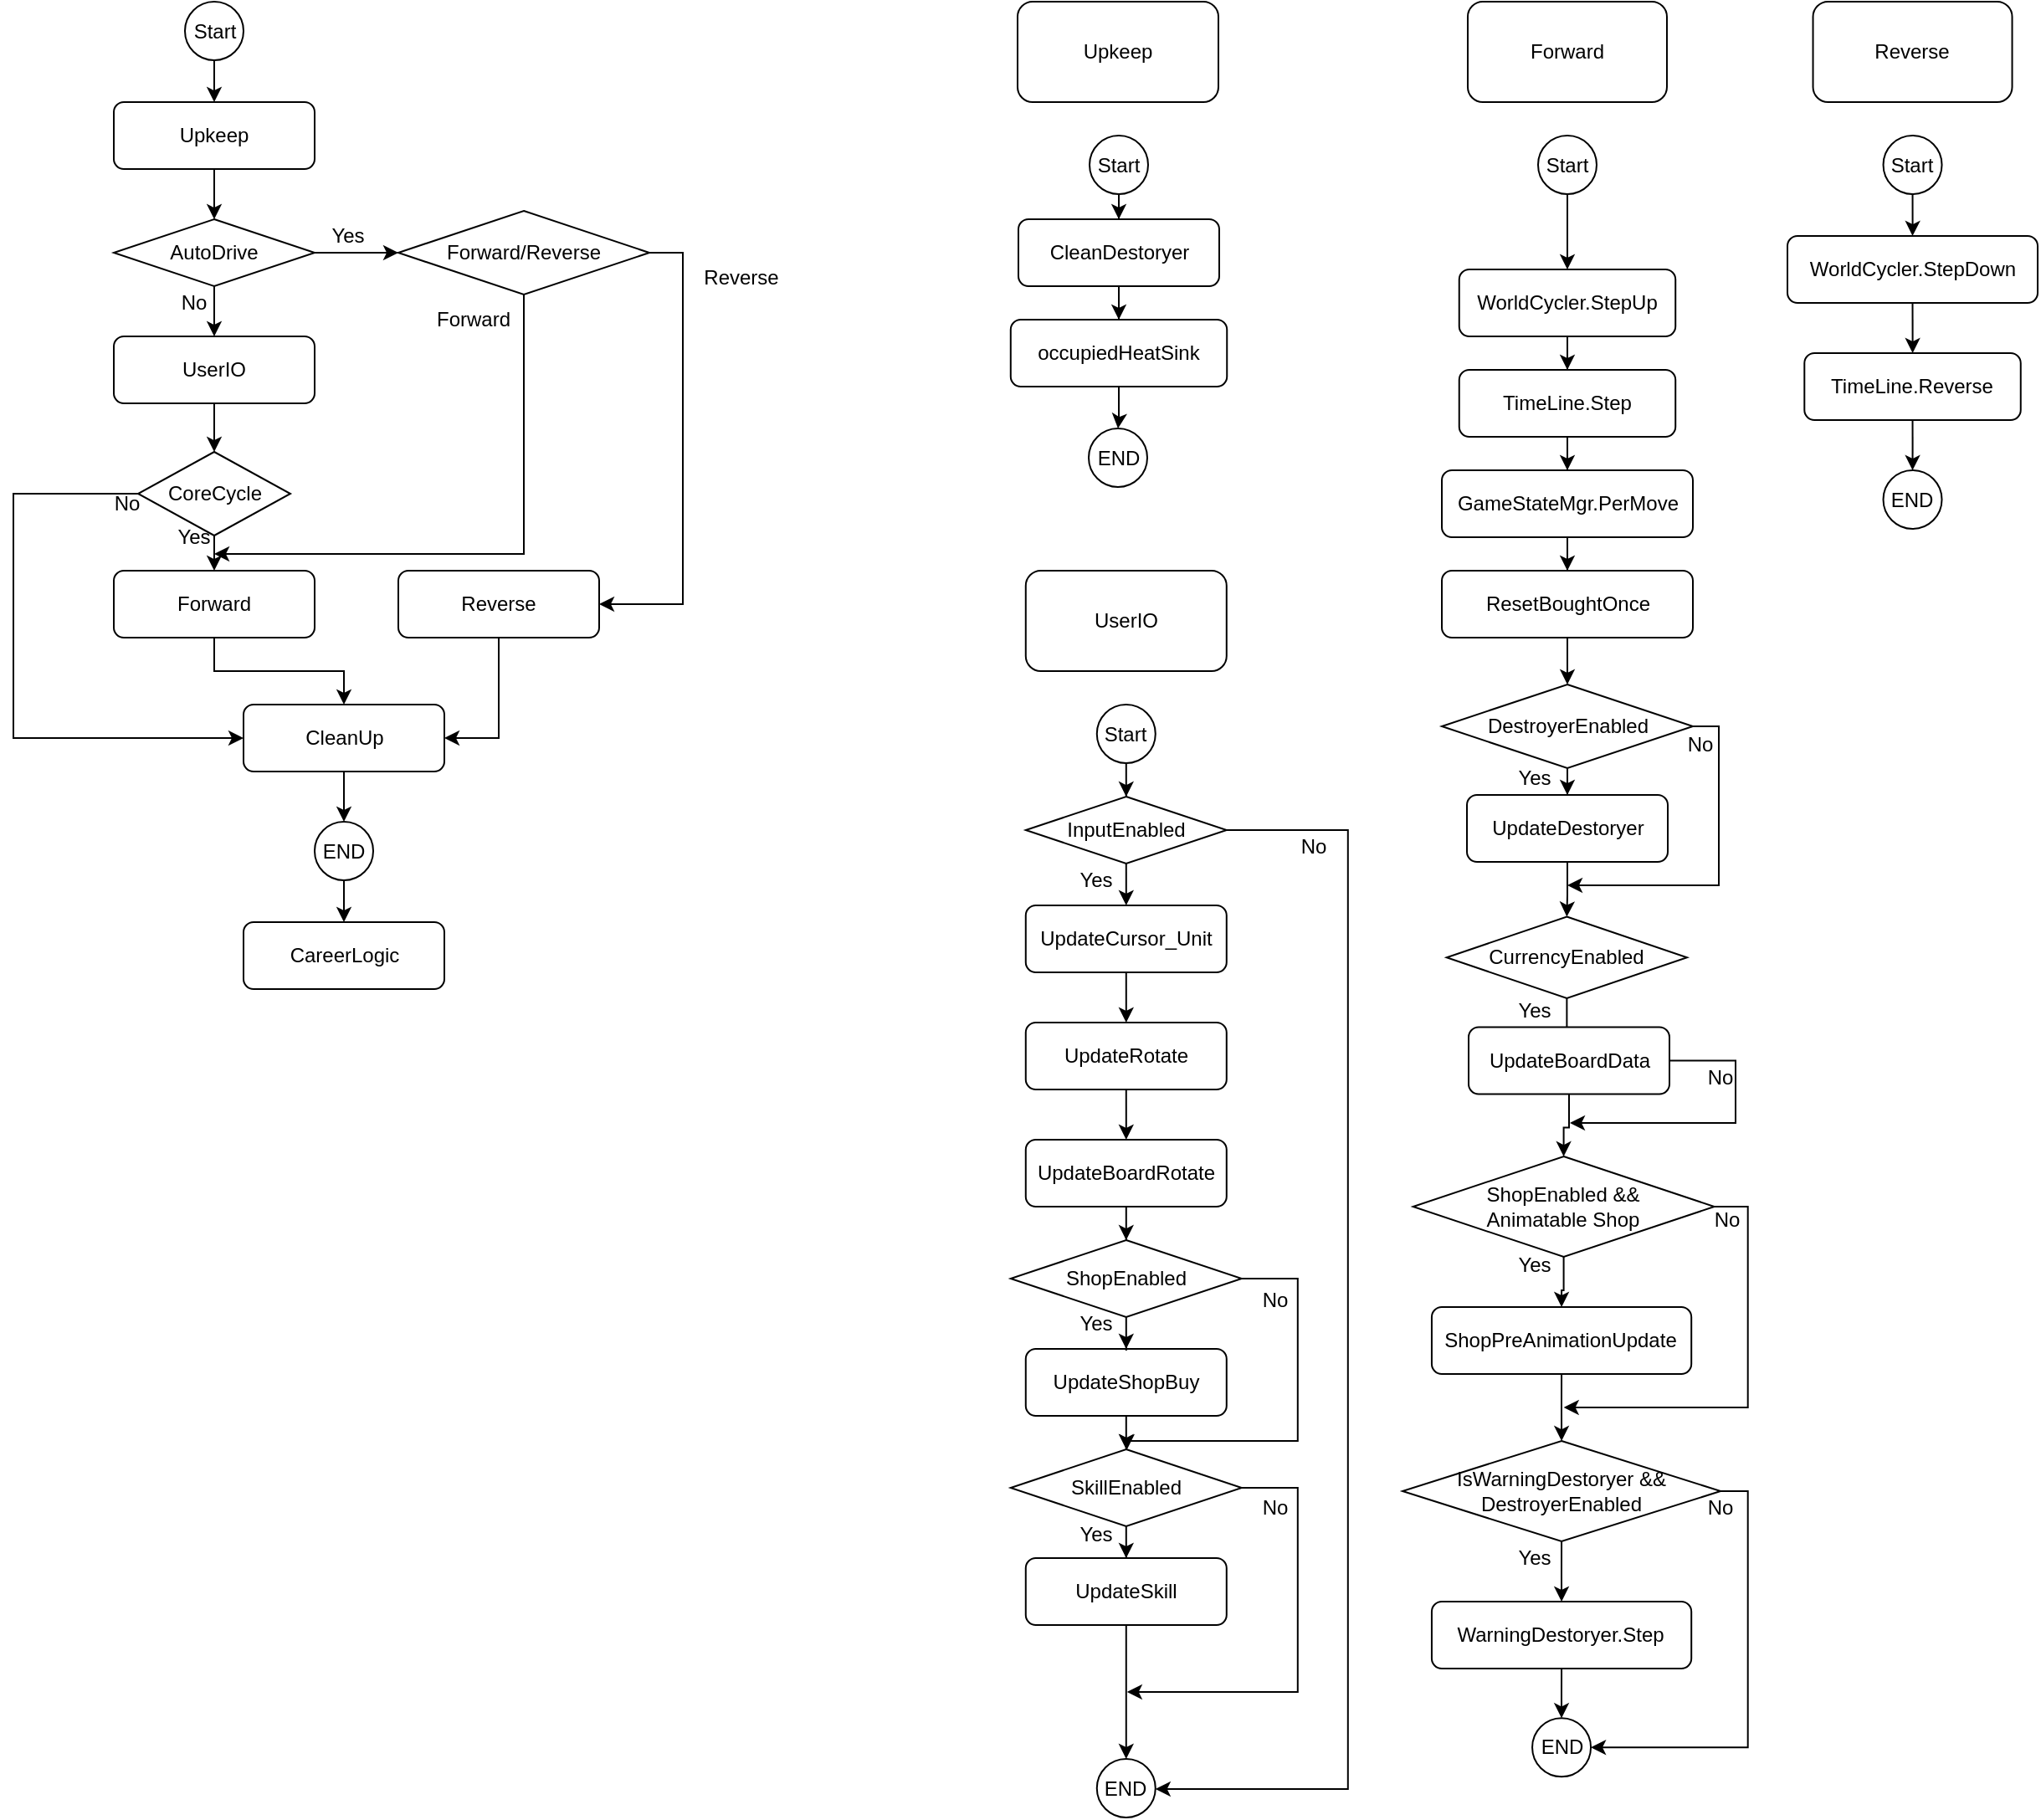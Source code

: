 <mxfile version="13.8.0" type="device"><diagram id="Ub89N-cGmiCiXLFI5kjl" name="Page-1"><mxGraphModel dx="2089" dy="1291" grid="1" gridSize="10" guides="1" tooltips="1" connect="1" arrows="1" fold="1" page="1" pageScale="1" pageWidth="827" pageHeight="1169" math="0" shadow="0"><root><mxCell id="0"/><mxCell id="1" parent="0"/><mxCell id="6K3db8Ul0f14xqEDTR-G-108" style="edgeStyle=orthogonalEdgeStyle;rounded=0;orthogonalLoop=1;jettySize=auto;html=1;" parent="1" source="6K3db8Ul0f14xqEDTR-G-109" target="6K3db8Ul0f14xqEDTR-G-139" edge="1"><mxGeometry relative="1" as="geometry"/></mxCell><mxCell id="6K3db8Ul0f14xqEDTR-G-148" style="edgeStyle=orthogonalEdgeStyle;rounded=0;orthogonalLoop=1;jettySize=auto;html=1;" parent="1" source="6K3db8Ul0f14xqEDTR-G-109" target="6K3db8Ul0f14xqEDTR-G-147" edge="1"><mxGeometry relative="1" as="geometry"/></mxCell><mxCell id="6K3db8Ul0f14xqEDTR-G-109" value="&lt;span&gt;AutoDrive&lt;/span&gt;" style="rhombus;whiteSpace=wrap;html=1;" parent="1" vertex="1"><mxGeometry x="180" y="210" width="120" height="40" as="geometry"/></mxCell><mxCell id="6K3db8Ul0f14xqEDTR-G-122" style="edgeStyle=orthogonalEdgeStyle;rounded=0;orthogonalLoop=1;jettySize=auto;html=1;entryX=0.5;entryY=0;entryDx=0;entryDy=0;" parent="1" source="6K3db8Ul0f14xqEDTR-G-124" target="6K3db8Ul0f14xqEDTR-G-126" edge="1"><mxGeometry relative="1" as="geometry"/></mxCell><mxCell id="6K3db8Ul0f14xqEDTR-G-154" style="edgeStyle=orthogonalEdgeStyle;rounded=0;orthogonalLoop=1;jettySize=auto;html=1;entryX=0;entryY=0.5;entryDx=0;entryDy=0;" parent="1" source="6K3db8Ul0f14xqEDTR-G-124" target="6K3db8Ul0f14xqEDTR-G-144" edge="1"><mxGeometry relative="1" as="geometry"><Array as="points"><mxPoint x="120" y="374"/><mxPoint x="120" y="520"/></Array></mxGeometry></mxCell><mxCell id="6K3db8Ul0f14xqEDTR-G-124" value="CoreCycle" style="rhombus;whiteSpace=wrap;html=1;" parent="1" vertex="1"><mxGeometry x="194.5" y="349" width="91" height="50" as="geometry"/></mxCell><mxCell id="6K3db8Ul0f14xqEDTR-G-152" style="edgeStyle=orthogonalEdgeStyle;rounded=0;orthogonalLoop=1;jettySize=auto;html=1;exitX=0.5;exitY=1;exitDx=0;exitDy=0;" parent="1" source="6K3db8Ul0f14xqEDTR-G-126" target="6K3db8Ul0f14xqEDTR-G-144" edge="1"><mxGeometry relative="1" as="geometry"/></mxCell><mxCell id="6K3db8Ul0f14xqEDTR-G-126" value="Forward" style="rounded=1;whiteSpace=wrap;html=1;" parent="1" vertex="1"><mxGeometry x="180" y="420" width="120" height="40" as="geometry"/></mxCell><mxCell id="6K3db8Ul0f14xqEDTR-G-153" style="edgeStyle=orthogonalEdgeStyle;rounded=0;orthogonalLoop=1;jettySize=auto;html=1;entryX=1;entryY=0.5;entryDx=0;entryDy=0;" parent="1" source="6K3db8Ul0f14xqEDTR-G-136" target="6K3db8Ul0f14xqEDTR-G-144" edge="1"><mxGeometry relative="1" as="geometry"/></mxCell><mxCell id="6K3db8Ul0f14xqEDTR-G-136" value="Reverse" style="rounded=1;whiteSpace=wrap;html=1;" parent="1" vertex="1"><mxGeometry x="350" y="420" width="120" height="40" as="geometry"/></mxCell><mxCell id="6K3db8Ul0f14xqEDTR-G-150" style="edgeStyle=orthogonalEdgeStyle;rounded=0;orthogonalLoop=1;jettySize=auto;html=1;" parent="1" source="6K3db8Ul0f14xqEDTR-G-139" edge="1"><mxGeometry relative="1" as="geometry"><mxPoint x="240" y="410" as="targetPoint"/><Array as="points"><mxPoint x="425" y="410"/></Array></mxGeometry></mxCell><mxCell id="6K3db8Ul0f14xqEDTR-G-151" style="edgeStyle=orthogonalEdgeStyle;rounded=0;orthogonalLoop=1;jettySize=auto;html=1;entryX=1;entryY=0.5;entryDx=0;entryDy=0;" parent="1" source="6K3db8Ul0f14xqEDTR-G-139" target="6K3db8Ul0f14xqEDTR-G-136" edge="1"><mxGeometry relative="1" as="geometry"><Array as="points"><mxPoint x="520" y="230"/><mxPoint x="520" y="440"/></Array></mxGeometry></mxCell><mxCell id="6K3db8Ul0f14xqEDTR-G-139" value="Forward/Reverse" style="rhombus;whiteSpace=wrap;html=1;" parent="1" vertex="1"><mxGeometry x="350" y="205" width="150" height="50" as="geometry"/></mxCell><mxCell id="6K3db8Ul0f14xqEDTR-G-163" style="edgeStyle=orthogonalEdgeStyle;rounded=0;orthogonalLoop=1;jettySize=auto;html=1;" parent="1" source="6K3db8Ul0f14xqEDTR-G-140" target="6K3db8Ul0f14xqEDTR-G-162" edge="1"><mxGeometry relative="1" as="geometry"/></mxCell><mxCell id="6K3db8Ul0f14xqEDTR-G-140" value="END" style="ellipse;whiteSpace=wrap;html=1;aspect=fixed;" parent="1" vertex="1"><mxGeometry x="300" y="570" width="35" height="35" as="geometry"/></mxCell><mxCell id="6K3db8Ul0f14xqEDTR-G-145" style="edgeStyle=orthogonalEdgeStyle;rounded=0;orthogonalLoop=1;jettySize=auto;html=1;" parent="1" source="6K3db8Ul0f14xqEDTR-G-142" target="6K3db8Ul0f14xqEDTR-G-143" edge="1"><mxGeometry relative="1" as="geometry"/></mxCell><mxCell id="6K3db8Ul0f14xqEDTR-G-142" value="Start" style="ellipse;whiteSpace=wrap;html=1;aspect=fixed;" parent="1" vertex="1"><mxGeometry x="222.5" y="80" width="35" height="35" as="geometry"/></mxCell><mxCell id="6K3db8Ul0f14xqEDTR-G-146" style="edgeStyle=orthogonalEdgeStyle;rounded=0;orthogonalLoop=1;jettySize=auto;html=1;" parent="1" source="6K3db8Ul0f14xqEDTR-G-143" target="6K3db8Ul0f14xqEDTR-G-109" edge="1"><mxGeometry relative="1" as="geometry"/></mxCell><mxCell id="6K3db8Ul0f14xqEDTR-G-143" value="Upkeep" style="rounded=1;whiteSpace=wrap;html=1;" parent="1" vertex="1"><mxGeometry x="180" y="140" width="120" height="40" as="geometry"/></mxCell><mxCell id="6K3db8Ul0f14xqEDTR-G-155" style="edgeStyle=orthogonalEdgeStyle;rounded=0;orthogonalLoop=1;jettySize=auto;html=1;" parent="1" source="6K3db8Ul0f14xqEDTR-G-144" target="6K3db8Ul0f14xqEDTR-G-140" edge="1"><mxGeometry relative="1" as="geometry"/></mxCell><mxCell id="6K3db8Ul0f14xqEDTR-G-144" value="CleanUp" style="rounded=1;whiteSpace=wrap;html=1;" parent="1" vertex="1"><mxGeometry x="257.5" y="500" width="120" height="40" as="geometry"/></mxCell><mxCell id="6K3db8Ul0f14xqEDTR-G-149" style="edgeStyle=orthogonalEdgeStyle;rounded=0;orthogonalLoop=1;jettySize=auto;html=1;" parent="1" source="6K3db8Ul0f14xqEDTR-G-147" target="6K3db8Ul0f14xqEDTR-G-124" edge="1"><mxGeometry relative="1" as="geometry"/></mxCell><mxCell id="6K3db8Ul0f14xqEDTR-G-147" value="UserIO" style="rounded=1;whiteSpace=wrap;html=1;" parent="1" vertex="1"><mxGeometry x="180" y="280" width="120" height="40" as="geometry"/></mxCell><mxCell id="6K3db8Ul0f14xqEDTR-G-156" value="No" style="text;html=1;strokeColor=none;fillColor=none;align=center;verticalAlign=middle;whiteSpace=wrap;rounded=0;" parent="1" vertex="1"><mxGeometry x="207.5" y="250" width="40" height="20" as="geometry"/></mxCell><mxCell id="6K3db8Ul0f14xqEDTR-G-157" value="Yes" style="text;html=1;strokeColor=none;fillColor=none;align=center;verticalAlign=middle;whiteSpace=wrap;rounded=0;" parent="1" vertex="1"><mxGeometry x="300" y="210" width="40" height="20" as="geometry"/></mxCell><mxCell id="6K3db8Ul0f14xqEDTR-G-158" value="Forward" style="text;html=1;strokeColor=none;fillColor=none;align=center;verticalAlign=middle;whiteSpace=wrap;rounded=0;" parent="1" vertex="1"><mxGeometry x="370" y="260" width="50" height="20" as="geometry"/></mxCell><mxCell id="6K3db8Ul0f14xqEDTR-G-159" value="Reverse" style="text;html=1;strokeColor=none;fillColor=none;align=center;verticalAlign=middle;whiteSpace=wrap;rounded=0;" parent="1" vertex="1"><mxGeometry x="530" y="235" width="50" height="20" as="geometry"/></mxCell><mxCell id="6K3db8Ul0f14xqEDTR-G-160" value="Yes" style="text;html=1;strokeColor=none;fillColor=none;align=center;verticalAlign=middle;whiteSpace=wrap;rounded=0;" parent="1" vertex="1"><mxGeometry x="207.5" y="390" width="40" height="20" as="geometry"/></mxCell><mxCell id="6K3db8Ul0f14xqEDTR-G-161" value="No" style="text;html=1;strokeColor=none;fillColor=none;align=center;verticalAlign=middle;whiteSpace=wrap;rounded=0;" parent="1" vertex="1"><mxGeometry x="167.5" y="370" width="40" height="20" as="geometry"/></mxCell><mxCell id="6K3db8Ul0f14xqEDTR-G-162" value="CareerLogic" style="rounded=1;whiteSpace=wrap;html=1;" parent="1" vertex="1"><mxGeometry x="257.5" y="630" width="120" height="40" as="geometry"/></mxCell><mxCell id="NTEGhja4cM_JbYAVfJwe-1" value="Upkeep" style="rounded=1;whiteSpace=wrap;html=1;" vertex="1" parent="1"><mxGeometry x="720" y="80" width="120" height="60" as="geometry"/></mxCell><mxCell id="NTEGhja4cM_JbYAVfJwe-7" style="edgeStyle=orthogonalEdgeStyle;rounded=0;orthogonalLoop=1;jettySize=auto;html=1;" edge="1" parent="1" source="NTEGhja4cM_JbYAVfJwe-4" target="NTEGhja4cM_JbYAVfJwe-6"><mxGeometry relative="1" as="geometry"/></mxCell><mxCell id="NTEGhja4cM_JbYAVfJwe-4" value="Start" style="ellipse;whiteSpace=wrap;html=1;aspect=fixed;" vertex="1" parent="1"><mxGeometry x="763" y="160" width="35" height="35" as="geometry"/></mxCell><mxCell id="NTEGhja4cM_JbYAVfJwe-5" value="END" style="ellipse;whiteSpace=wrap;html=1;aspect=fixed;" vertex="1" parent="1"><mxGeometry x="762.5" y="335" width="35" height="35" as="geometry"/></mxCell><mxCell id="NTEGhja4cM_JbYAVfJwe-102" style="edgeStyle=orthogonalEdgeStyle;rounded=0;orthogonalLoop=1;jettySize=auto;html=1;exitX=0.5;exitY=1;exitDx=0;exitDy=0;" edge="1" parent="1" source="NTEGhja4cM_JbYAVfJwe-6" target="NTEGhja4cM_JbYAVfJwe-101"><mxGeometry relative="1" as="geometry"/></mxCell><mxCell id="NTEGhja4cM_JbYAVfJwe-6" value="CleanDestoryer" style="rounded=1;whiteSpace=wrap;html=1;" vertex="1" parent="1"><mxGeometry x="720.5" y="210" width="120" height="40" as="geometry"/></mxCell><mxCell id="NTEGhja4cM_JbYAVfJwe-9" value="UserIO" style="rounded=1;whiteSpace=wrap;html=1;" vertex="1" parent="1"><mxGeometry x="724.89" y="420" width="120" height="60" as="geometry"/></mxCell><mxCell id="NTEGhja4cM_JbYAVfJwe-77" style="edgeStyle=orthogonalEdgeStyle;rounded=0;orthogonalLoop=1;jettySize=auto;html=1;exitX=0.5;exitY=1;exitDx=0;exitDy=0;" edge="1" parent="1" source="NTEGhja4cM_JbYAVfJwe-50" target="NTEGhja4cM_JbYAVfJwe-51"><mxGeometry relative="1" as="geometry"/></mxCell><mxCell id="NTEGhja4cM_JbYAVfJwe-50" value="Start" style="ellipse;whiteSpace=wrap;html=1;aspect=fixed;" vertex="1" parent="1"><mxGeometry x="767.39" y="500" width="35" height="35" as="geometry"/></mxCell><mxCell id="NTEGhja4cM_JbYAVfJwe-67" style="edgeStyle=orthogonalEdgeStyle;rounded=0;orthogonalLoop=1;jettySize=auto;html=1;exitX=0.5;exitY=1;exitDx=0;exitDy=0;" edge="1" parent="1" source="NTEGhja4cM_JbYAVfJwe-51" target="NTEGhja4cM_JbYAVfJwe-52"><mxGeometry relative="1" as="geometry"/></mxCell><mxCell id="NTEGhja4cM_JbYAVfJwe-68" style="edgeStyle=orthogonalEdgeStyle;rounded=0;orthogonalLoop=1;jettySize=auto;html=1;exitX=1;exitY=0.5;exitDx=0;exitDy=0;" edge="1" parent="1" source="NTEGhja4cM_JbYAVfJwe-51" target="NTEGhja4cM_JbYAVfJwe-59"><mxGeometry relative="1" as="geometry"><Array as="points"><mxPoint x="917.39" y="575"/><mxPoint x="917.39" y="1148"/></Array></mxGeometry></mxCell><mxCell id="NTEGhja4cM_JbYAVfJwe-51" value="InputEnabled" style="rhombus;whiteSpace=wrap;html=1;" vertex="1" parent="1"><mxGeometry x="724.89" y="555" width="120" height="40" as="geometry"/></mxCell><mxCell id="NTEGhja4cM_JbYAVfJwe-66" style="edgeStyle=orthogonalEdgeStyle;rounded=0;orthogonalLoop=1;jettySize=auto;html=1;exitX=0.5;exitY=1;exitDx=0;exitDy=0;" edge="1" parent="1" source="NTEGhja4cM_JbYAVfJwe-52" target="NTEGhja4cM_JbYAVfJwe-53"><mxGeometry relative="1" as="geometry"/></mxCell><mxCell id="NTEGhja4cM_JbYAVfJwe-52" value="UpdateCursor_Unit" style="rounded=1;whiteSpace=wrap;html=1;" vertex="1" parent="1"><mxGeometry x="724.89" y="620" width="120" height="40" as="geometry"/></mxCell><mxCell id="NTEGhja4cM_JbYAVfJwe-65" style="edgeStyle=orthogonalEdgeStyle;rounded=0;orthogonalLoop=1;jettySize=auto;html=1;exitX=0.5;exitY=1;exitDx=0;exitDy=0;" edge="1" parent="1" source="NTEGhja4cM_JbYAVfJwe-53" target="NTEGhja4cM_JbYAVfJwe-54"><mxGeometry relative="1" as="geometry"/></mxCell><mxCell id="NTEGhja4cM_JbYAVfJwe-53" value="UpdateRotate" style="rounded=1;whiteSpace=wrap;html=1;" vertex="1" parent="1"><mxGeometry x="724.89" y="690" width="120" height="40" as="geometry"/></mxCell><mxCell id="NTEGhja4cM_JbYAVfJwe-64" style="edgeStyle=orthogonalEdgeStyle;rounded=0;orthogonalLoop=1;jettySize=auto;html=1;exitX=0.5;exitY=1;exitDx=0;exitDy=0;" edge="1" parent="1" source="NTEGhja4cM_JbYAVfJwe-54" target="NTEGhja4cM_JbYAVfJwe-56"><mxGeometry relative="1" as="geometry"/></mxCell><mxCell id="NTEGhja4cM_JbYAVfJwe-54" value="UpdateBoardRotate" style="rounded=1;whiteSpace=wrap;html=1;" vertex="1" parent="1"><mxGeometry x="724.89" y="760" width="120" height="40" as="geometry"/></mxCell><mxCell id="NTEGhja4cM_JbYAVfJwe-62" style="edgeStyle=orthogonalEdgeStyle;rounded=0;orthogonalLoop=1;jettySize=auto;html=1;exitX=0.5;exitY=1;exitDx=0;exitDy=0;" edge="1" parent="1" source="NTEGhja4cM_JbYAVfJwe-55" target="NTEGhja4cM_JbYAVfJwe-57"><mxGeometry relative="1" as="geometry"/></mxCell><mxCell id="NTEGhja4cM_JbYAVfJwe-55" value="UpdateShopBuy" style="rounded=1;whiteSpace=wrap;html=1;" vertex="1" parent="1"><mxGeometry x="724.89" y="885" width="120" height="40" as="geometry"/></mxCell><mxCell id="NTEGhja4cM_JbYAVfJwe-63" style="edgeStyle=orthogonalEdgeStyle;rounded=0;orthogonalLoop=1;jettySize=auto;html=1;exitX=0.5;exitY=1;exitDx=0;exitDy=0;" edge="1" parent="1" source="NTEGhja4cM_JbYAVfJwe-56" target="NTEGhja4cM_JbYAVfJwe-55"><mxGeometry relative="1" as="geometry"/></mxCell><mxCell id="NTEGhja4cM_JbYAVfJwe-70" style="edgeStyle=orthogonalEdgeStyle;rounded=0;orthogonalLoop=1;jettySize=auto;html=1;" edge="1" parent="1" source="NTEGhja4cM_JbYAVfJwe-56" target="NTEGhja4cM_JbYAVfJwe-57"><mxGeometry relative="1" as="geometry"><Array as="points"><mxPoint x="887.39" y="843"/><mxPoint x="887.39" y="940"/><mxPoint x="785.39" y="940"/></Array></mxGeometry></mxCell><mxCell id="NTEGhja4cM_JbYAVfJwe-56" value="ShopEnabled" style="rhombus;whiteSpace=wrap;html=1;" vertex="1" parent="1"><mxGeometry x="715.89" y="820" width="138" height="46" as="geometry"/></mxCell><mxCell id="NTEGhja4cM_JbYAVfJwe-61" style="edgeStyle=orthogonalEdgeStyle;rounded=0;orthogonalLoop=1;jettySize=auto;html=1;exitX=0.5;exitY=1;exitDx=0;exitDy=0;" edge="1" parent="1" source="NTEGhja4cM_JbYAVfJwe-57" target="NTEGhja4cM_JbYAVfJwe-58"><mxGeometry relative="1" as="geometry"/></mxCell><mxCell id="NTEGhja4cM_JbYAVfJwe-69" style="edgeStyle=orthogonalEdgeStyle;rounded=0;orthogonalLoop=1;jettySize=auto;html=1;" edge="1" parent="1" source="NTEGhja4cM_JbYAVfJwe-57"><mxGeometry relative="1" as="geometry"><mxPoint x="785.39" y="1090" as="targetPoint"/><Array as="points"><mxPoint x="887.39" y="968"/><mxPoint x="887.39" y="1090"/><mxPoint x="785.39" y="1090"/></Array></mxGeometry></mxCell><mxCell id="NTEGhja4cM_JbYAVfJwe-57" value="SkillEnabled" style="rhombus;whiteSpace=wrap;html=1;" vertex="1" parent="1"><mxGeometry x="715.89" y="945" width="138" height="46" as="geometry"/></mxCell><mxCell id="NTEGhja4cM_JbYAVfJwe-60" style="edgeStyle=orthogonalEdgeStyle;rounded=0;orthogonalLoop=1;jettySize=auto;html=1;" edge="1" parent="1" source="NTEGhja4cM_JbYAVfJwe-58" target="NTEGhja4cM_JbYAVfJwe-59"><mxGeometry relative="1" as="geometry"/></mxCell><mxCell id="NTEGhja4cM_JbYAVfJwe-58" value="UpdateSkill" style="rounded=1;whiteSpace=wrap;html=1;" vertex="1" parent="1"><mxGeometry x="724.89" y="1010" width="120" height="40" as="geometry"/></mxCell><mxCell id="NTEGhja4cM_JbYAVfJwe-59" value="END" style="ellipse;whiteSpace=wrap;html=1;aspect=fixed;" vertex="1" parent="1"><mxGeometry x="767.39" y="1130" width="35" height="35" as="geometry"/></mxCell><mxCell id="NTEGhja4cM_JbYAVfJwe-71" value="Yes" style="text;html=1;strokeColor=none;fillColor=none;align=center;verticalAlign=middle;whiteSpace=wrap;rounded=0;" vertex="1" parent="1"><mxGeometry x="747.39" y="595" width="40" height="20" as="geometry"/></mxCell><mxCell id="NTEGhja4cM_JbYAVfJwe-72" value="No" style="text;html=1;strokeColor=none;fillColor=none;align=center;verticalAlign=middle;whiteSpace=wrap;rounded=0;" vertex="1" parent="1"><mxGeometry x="877.39" y="575" width="40" height="20" as="geometry"/></mxCell><mxCell id="NTEGhja4cM_JbYAVfJwe-73" value="No" style="text;html=1;strokeColor=none;fillColor=none;align=center;verticalAlign=middle;whiteSpace=wrap;rounded=0;" vertex="1" parent="1"><mxGeometry x="853.89" y="846" width="40" height="20" as="geometry"/></mxCell><mxCell id="NTEGhja4cM_JbYAVfJwe-74" value="Yes" style="text;html=1;strokeColor=none;fillColor=none;align=center;verticalAlign=middle;whiteSpace=wrap;rounded=0;" vertex="1" parent="1"><mxGeometry x="747.39" y="860" width="40" height="20" as="geometry"/></mxCell><mxCell id="NTEGhja4cM_JbYAVfJwe-75" value="No" style="text;html=1;strokeColor=none;fillColor=none;align=center;verticalAlign=middle;whiteSpace=wrap;rounded=0;" vertex="1" parent="1"><mxGeometry x="853.89" y="970" width="40" height="20" as="geometry"/></mxCell><mxCell id="NTEGhja4cM_JbYAVfJwe-76" value="Yes" style="text;html=1;strokeColor=none;fillColor=none;align=center;verticalAlign=middle;whiteSpace=wrap;rounded=0;" vertex="1" parent="1"><mxGeometry x="747.39" y="986" width="40" height="20" as="geometry"/></mxCell><mxCell id="NTEGhja4cM_JbYAVfJwe-78" value="Forward" style="rounded=1;whiteSpace=wrap;html=1;" vertex="1" parent="1"><mxGeometry x="988.99" y="80" width="119" height="60" as="geometry"/></mxCell><mxCell id="NTEGhja4cM_JbYAVfJwe-107" style="edgeStyle=orthogonalEdgeStyle;rounded=0;orthogonalLoop=1;jettySize=auto;html=1;" edge="1" parent="1" source="NTEGhja4cM_JbYAVfJwe-79" target="NTEGhja4cM_JbYAVfJwe-91"><mxGeometry relative="1" as="geometry"/></mxCell><mxCell id="NTEGhja4cM_JbYAVfJwe-79" value="Start" style="ellipse;whiteSpace=wrap;html=1;aspect=fixed;" vertex="1" parent="1"><mxGeometry x="1031" y="160" width="35" height="35" as="geometry"/></mxCell><mxCell id="NTEGhja4cM_JbYAVfJwe-112" style="edgeStyle=orthogonalEdgeStyle;rounded=0;orthogonalLoop=1;jettySize=auto;html=1;exitX=0.5;exitY=1;exitDx=0;exitDy=0;" edge="1" parent="1" source="NTEGhja4cM_JbYAVfJwe-80" target="NTEGhja4cM_JbYAVfJwe-81"><mxGeometry relative="1" as="geometry"/></mxCell><mxCell id="NTEGhja4cM_JbYAVfJwe-120" style="edgeStyle=orthogonalEdgeStyle;rounded=0;orthogonalLoop=1;jettySize=auto;html=1;" edge="1" parent="1" source="NTEGhja4cM_JbYAVfJwe-80"><mxGeometry relative="1" as="geometry"><mxPoint x="1048.5" y="608" as="targetPoint"/><Array as="points"><mxPoint x="1139" y="513"/><mxPoint x="1139" y="608"/></Array></mxGeometry></mxCell><mxCell id="NTEGhja4cM_JbYAVfJwe-80" value="DestroyerEnabled" style="rhombus;whiteSpace=wrap;html=1;" vertex="1" parent="1"><mxGeometry x="973.5" y="488" width="150" height="50" as="geometry"/></mxCell><mxCell id="NTEGhja4cM_JbYAVfJwe-115" style="edgeStyle=orthogonalEdgeStyle;rounded=0;orthogonalLoop=1;jettySize=auto;html=1;entryX=0.5;entryY=0;entryDx=0;entryDy=0;" edge="1" parent="1" source="NTEGhja4cM_JbYAVfJwe-81" target="NTEGhja4cM_JbYAVfJwe-82"><mxGeometry relative="1" as="geometry"/></mxCell><mxCell id="NTEGhja4cM_JbYAVfJwe-81" value="UpdateDestoryer" style="rounded=1;whiteSpace=wrap;html=1;" vertex="1" parent="1"><mxGeometry x="988.5" y="554" width="120" height="40" as="geometry"/></mxCell><mxCell id="NTEGhja4cM_JbYAVfJwe-116" style="edgeStyle=orthogonalEdgeStyle;rounded=0;orthogonalLoop=1;jettySize=auto;html=1;exitX=0.5;exitY=1;exitDx=0;exitDy=0;" edge="1" parent="1" source="NTEGhja4cM_JbYAVfJwe-82" target="NTEGhja4cM_JbYAVfJwe-83"><mxGeometry relative="1" as="geometry"/></mxCell><mxCell id="NTEGhja4cM_JbYAVfJwe-82" value="CurrencyEnabled" style="rhombus;whiteSpace=wrap;html=1;" vertex="1" parent="1"><mxGeometry x="976.37" y="626.75" width="143.63" height="48.75" as="geometry"/></mxCell><mxCell id="NTEGhja4cM_JbYAVfJwe-142" style="edgeStyle=orthogonalEdgeStyle;rounded=0;orthogonalLoop=1;jettySize=auto;html=1;exitX=0.5;exitY=1;exitDx=0;exitDy=0;" edge="1" parent="1" source="NTEGhja4cM_JbYAVfJwe-83" target="NTEGhja4cM_JbYAVfJwe-98"><mxGeometry relative="1" as="geometry"/></mxCell><mxCell id="NTEGhja4cM_JbYAVfJwe-143" style="edgeStyle=orthogonalEdgeStyle;rounded=0;orthogonalLoop=1;jettySize=auto;html=1;exitX=1;exitY=0.5;exitDx=0;exitDy=0;" edge="1" parent="1" source="NTEGhja4cM_JbYAVfJwe-83"><mxGeometry relative="1" as="geometry"><mxPoint x="1050" y="750" as="targetPoint"/><Array as="points"><mxPoint x="1149" y="713"/><mxPoint x="1149" y="750"/></Array></mxGeometry></mxCell><mxCell id="NTEGhja4cM_JbYAVfJwe-83" value="UpdateBoardData" style="rounded=1;whiteSpace=wrap;html=1;" vertex="1" parent="1"><mxGeometry x="989.5" y="692.75" width="120" height="40" as="geometry"/></mxCell><mxCell id="NTEGhja4cM_JbYAVfJwe-108" style="edgeStyle=orthogonalEdgeStyle;rounded=0;orthogonalLoop=1;jettySize=auto;html=1;" edge="1" parent="1" source="NTEGhja4cM_JbYAVfJwe-91" target="NTEGhja4cM_JbYAVfJwe-93"><mxGeometry relative="1" as="geometry"/></mxCell><mxCell id="NTEGhja4cM_JbYAVfJwe-91" value="WorldCycler.StepUp" style="rounded=1;whiteSpace=wrap;html=1;" vertex="1" parent="1"><mxGeometry x="983.88" y="240" width="129.23" height="40" as="geometry"/></mxCell><mxCell id="NTEGhja4cM_JbYAVfJwe-138" style="edgeStyle=orthogonalEdgeStyle;rounded=0;orthogonalLoop=1;jettySize=auto;html=1;" edge="1" parent="1" source="NTEGhja4cM_JbYAVfJwe-92" target="NTEGhja4cM_JbYAVfJwe-137"><mxGeometry relative="1" as="geometry"/></mxCell><mxCell id="NTEGhja4cM_JbYAVfJwe-92" value="GameStateMgr.PerMove" style="rounded=1;whiteSpace=wrap;html=1;" vertex="1" parent="1"><mxGeometry x="973.5" y="360" width="150" height="40" as="geometry"/></mxCell><mxCell id="NTEGhja4cM_JbYAVfJwe-110" style="edgeStyle=orthogonalEdgeStyle;rounded=0;orthogonalLoop=1;jettySize=auto;html=1;" edge="1" parent="1" source="NTEGhja4cM_JbYAVfJwe-93" target="NTEGhja4cM_JbYAVfJwe-92"><mxGeometry relative="1" as="geometry"/></mxCell><mxCell id="NTEGhja4cM_JbYAVfJwe-93" value="TimeLine.Step" style="rounded=1;whiteSpace=wrap;html=1;" vertex="1" parent="1"><mxGeometry x="983.88" y="300" width="129.23" height="40" as="geometry"/></mxCell><mxCell id="NTEGhja4cM_JbYAVfJwe-127" style="edgeStyle=orthogonalEdgeStyle;rounded=0;orthogonalLoop=1;jettySize=auto;html=1;exitX=0.5;exitY=1;exitDx=0;exitDy=0;" edge="1" parent="1" source="NTEGhja4cM_JbYAVfJwe-97" target="NTEGhja4cM_JbYAVfJwe-100"><mxGeometry relative="1" as="geometry"/></mxCell><mxCell id="NTEGhja4cM_JbYAVfJwe-97" value="ShopPreAnimationUpdate" style="rounded=1;whiteSpace=wrap;html=1;" vertex="1" parent="1"><mxGeometry x="967.47" y="860" width="155.13" height="40" as="geometry"/></mxCell><mxCell id="NTEGhja4cM_JbYAVfJwe-125" style="edgeStyle=orthogonalEdgeStyle;rounded=0;orthogonalLoop=1;jettySize=auto;html=1;" edge="1" parent="1" source="NTEGhja4cM_JbYAVfJwe-98" target="NTEGhja4cM_JbYAVfJwe-97"><mxGeometry relative="1" as="geometry"/></mxCell><mxCell id="NTEGhja4cM_JbYAVfJwe-133" style="edgeStyle=orthogonalEdgeStyle;rounded=0;orthogonalLoop=1;jettySize=auto;html=1;" edge="1" parent="1" source="NTEGhja4cM_JbYAVfJwe-98"><mxGeometry relative="1" as="geometry"><mxPoint x="1046.33" y="920" as="targetPoint"/><Array as="points"><mxPoint x="1156.33" y="800"/><mxPoint x="1156.33" y="920"/></Array></mxGeometry></mxCell><mxCell id="NTEGhja4cM_JbYAVfJwe-98" value="ShopEnabled &amp;amp;&amp;amp; &lt;br&gt;Animatable Shop" style="rhombus;whiteSpace=wrap;html=1;" vertex="1" parent="1"><mxGeometry x="956.33" y="770" width="180" height="60" as="geometry"/></mxCell><mxCell id="NTEGhja4cM_JbYAVfJwe-129" style="edgeStyle=orthogonalEdgeStyle;rounded=0;orthogonalLoop=1;jettySize=auto;html=1;exitX=0.5;exitY=1;exitDx=0;exitDy=0;" edge="1" parent="1" source="NTEGhja4cM_JbYAVfJwe-99" target="NTEGhja4cM_JbYAVfJwe-106"><mxGeometry relative="1" as="geometry"/></mxCell><mxCell id="NTEGhja4cM_JbYAVfJwe-99" value="WarningDestoryer.Step" style="rounded=1;whiteSpace=wrap;html=1;" vertex="1" parent="1"><mxGeometry x="967.47" y="1036" width="155.13" height="40" as="geometry"/></mxCell><mxCell id="NTEGhja4cM_JbYAVfJwe-128" style="edgeStyle=orthogonalEdgeStyle;rounded=0;orthogonalLoop=1;jettySize=auto;html=1;exitX=0.5;exitY=1;exitDx=0;exitDy=0;" edge="1" parent="1" source="NTEGhja4cM_JbYAVfJwe-100" target="NTEGhja4cM_JbYAVfJwe-99"><mxGeometry relative="1" as="geometry"/></mxCell><mxCell id="NTEGhja4cM_JbYAVfJwe-132" style="edgeStyle=orthogonalEdgeStyle;rounded=0;orthogonalLoop=1;jettySize=auto;html=1;entryX=1;entryY=0.5;entryDx=0;entryDy=0;" edge="1" parent="1" source="NTEGhja4cM_JbYAVfJwe-100" target="NTEGhja4cM_JbYAVfJwe-106"><mxGeometry relative="1" as="geometry"><Array as="points"><mxPoint x="1156.33" y="970"/><mxPoint x="1156.33" y="1123"/></Array></mxGeometry></mxCell><mxCell id="NTEGhja4cM_JbYAVfJwe-100" value="IsWarningDestoryer &amp;amp;&amp;amp; &lt;br&gt;DestroyerEnabled" style="rhombus;whiteSpace=wrap;html=1;" vertex="1" parent="1"><mxGeometry x="950" y="940" width="190.06" height="60" as="geometry"/></mxCell><mxCell id="NTEGhja4cM_JbYAVfJwe-104" style="edgeStyle=orthogonalEdgeStyle;rounded=0;orthogonalLoop=1;jettySize=auto;html=1;exitX=0.5;exitY=1;exitDx=0;exitDy=0;" edge="1" parent="1" source="NTEGhja4cM_JbYAVfJwe-101" target="NTEGhja4cM_JbYAVfJwe-5"><mxGeometry relative="1" as="geometry"/></mxCell><mxCell id="NTEGhja4cM_JbYAVfJwe-101" value="occupiedHeatSink" style="rounded=1;whiteSpace=wrap;html=1;" vertex="1" parent="1"><mxGeometry x="715.89" y="270" width="129.23" height="40" as="geometry"/></mxCell><mxCell id="NTEGhja4cM_JbYAVfJwe-106" value="END" style="ellipse;whiteSpace=wrap;html=1;aspect=fixed;" vertex="1" parent="1"><mxGeometry x="1027.53" y="1105.63" width="35" height="35" as="geometry"/></mxCell><mxCell id="NTEGhja4cM_JbYAVfJwe-134" value="Yes" style="text;html=1;strokeColor=none;fillColor=none;align=center;verticalAlign=middle;whiteSpace=wrap;rounded=0;" vertex="1" parent="1"><mxGeometry x="1009" y="534" width="40" height="20" as="geometry"/></mxCell><mxCell id="NTEGhja4cM_JbYAVfJwe-135" value="Yes" style="text;html=1;strokeColor=none;fillColor=none;align=center;verticalAlign=middle;whiteSpace=wrap;rounded=0;" vertex="1" parent="1"><mxGeometry x="1009" y="673" width="40" height="20" as="geometry"/></mxCell><mxCell id="NTEGhja4cM_JbYAVfJwe-139" style="edgeStyle=orthogonalEdgeStyle;rounded=0;orthogonalLoop=1;jettySize=auto;html=1;exitX=0.5;exitY=1;exitDx=0;exitDy=0;" edge="1" parent="1" source="NTEGhja4cM_JbYAVfJwe-137" target="NTEGhja4cM_JbYAVfJwe-80"><mxGeometry relative="1" as="geometry"/></mxCell><mxCell id="NTEGhja4cM_JbYAVfJwe-137" value="ResetBoughtOnce" style="rounded=1;whiteSpace=wrap;html=1;" vertex="1" parent="1"><mxGeometry x="973.5" y="420" width="150" height="40" as="geometry"/></mxCell><mxCell id="NTEGhja4cM_JbYAVfJwe-144" value="Yes" style="text;html=1;strokeColor=none;fillColor=none;align=center;verticalAlign=middle;whiteSpace=wrap;rounded=0;" vertex="1" parent="1"><mxGeometry x="1009" y="825" width="40" height="20" as="geometry"/></mxCell><mxCell id="NTEGhja4cM_JbYAVfJwe-145" value="Yes" style="text;html=1;strokeColor=none;fillColor=none;align=center;verticalAlign=middle;whiteSpace=wrap;rounded=0;" vertex="1" parent="1"><mxGeometry x="1009" y="1000" width="40" height="20" as="geometry"/></mxCell><mxCell id="NTEGhja4cM_JbYAVfJwe-146" value="No" style="text;html=1;strokeColor=none;fillColor=none;align=center;verticalAlign=middle;whiteSpace=wrap;rounded=0;" vertex="1" parent="1"><mxGeometry x="1107.99" y="514" width="40" height="20" as="geometry"/></mxCell><mxCell id="NTEGhja4cM_JbYAVfJwe-147" value="No" style="text;html=1;strokeColor=none;fillColor=none;align=center;verticalAlign=middle;whiteSpace=wrap;rounded=0;" vertex="1" parent="1"><mxGeometry x="1120" y="712.75" width="40" height="20" as="geometry"/></mxCell><mxCell id="NTEGhja4cM_JbYAVfJwe-148" value="No" style="text;html=1;strokeColor=none;fillColor=none;align=center;verticalAlign=middle;whiteSpace=wrap;rounded=0;" vertex="1" parent="1"><mxGeometry x="1123.5" y="797.5" width="40" height="20" as="geometry"/></mxCell><mxCell id="NTEGhja4cM_JbYAVfJwe-149" value="No" style="text;html=1;strokeColor=none;fillColor=none;align=center;verticalAlign=middle;whiteSpace=wrap;rounded=0;" vertex="1" parent="1"><mxGeometry x="1120" y="970" width="40" height="20" as="geometry"/></mxCell><mxCell id="NTEGhja4cM_JbYAVfJwe-151" value="Reverse" style="rounded=1;whiteSpace=wrap;html=1;" vertex="1" parent="1"><mxGeometry x="1195.27" y="80" width="119" height="60" as="geometry"/></mxCell><mxCell id="NTEGhja4cM_JbYAVfJwe-153" style="edgeStyle=orthogonalEdgeStyle;rounded=0;orthogonalLoop=1;jettySize=auto;html=1;" edge="1" parent="1" source="NTEGhja4cM_JbYAVfJwe-154" target="NTEGhja4cM_JbYAVfJwe-157"><mxGeometry relative="1" as="geometry"/></mxCell><mxCell id="NTEGhja4cM_JbYAVfJwe-154" value="Start" style="ellipse;whiteSpace=wrap;html=1;aspect=fixed;" vertex="1" parent="1"><mxGeometry x="1237.27" y="160" width="35" height="35" as="geometry"/></mxCell><mxCell id="NTEGhja4cM_JbYAVfJwe-155" value="END" style="ellipse;whiteSpace=wrap;html=1;aspect=fixed;" vertex="1" parent="1"><mxGeometry x="1237.26" y="360" width="35" height="35" as="geometry"/></mxCell><mxCell id="NTEGhja4cM_JbYAVfJwe-156" style="edgeStyle=orthogonalEdgeStyle;rounded=0;orthogonalLoop=1;jettySize=auto;html=1;exitX=0.5;exitY=1;exitDx=0;exitDy=0;" edge="1" parent="1" source="NTEGhja4cM_JbYAVfJwe-157" target="NTEGhja4cM_JbYAVfJwe-159"><mxGeometry relative="1" as="geometry"/></mxCell><mxCell id="NTEGhja4cM_JbYAVfJwe-157" value="WorldCycler.StepDown" style="rounded=1;whiteSpace=wrap;html=1;" vertex="1" parent="1"><mxGeometry x="1180" y="220" width="149.51" height="40" as="geometry"/></mxCell><mxCell id="NTEGhja4cM_JbYAVfJwe-158" style="edgeStyle=orthogonalEdgeStyle;rounded=0;orthogonalLoop=1;jettySize=auto;html=1;exitX=0.5;exitY=1;exitDx=0;exitDy=0;" edge="1" parent="1" source="NTEGhja4cM_JbYAVfJwe-159" target="NTEGhja4cM_JbYAVfJwe-155"><mxGeometry relative="1" as="geometry"/></mxCell><mxCell id="NTEGhja4cM_JbYAVfJwe-159" value="TimeLine.Reverse" style="rounded=1;whiteSpace=wrap;html=1;" vertex="1" parent="1"><mxGeometry x="1190.15" y="290" width="129.23" height="40" as="geometry"/></mxCell></root></mxGraphModel></diagram></mxfile>